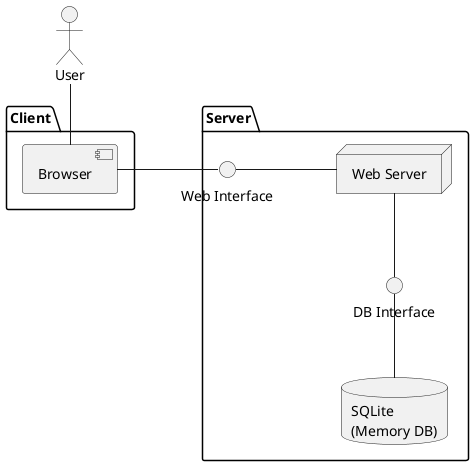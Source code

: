 @startuml

skinparam nodesep 100

actor User


package "Client" {
component Browser

}

package "Server" {

node webServ1 [
Web Server
]

interface "Web Interface" as webint
interface "DB Interface" as dbint

database db1[
SQLite
(Memory DB)
]
}

User -- Browser
Browser - webint
webint - webServ1
webServ1 -- dbint
dbint -- db1

@enduml

